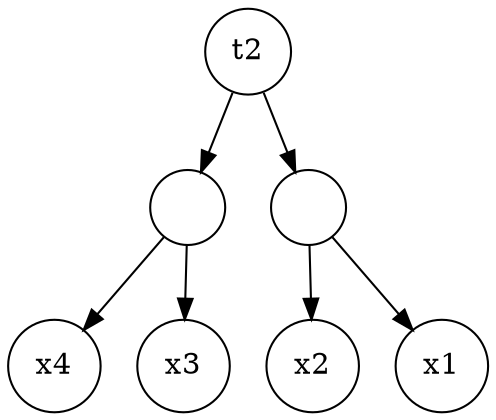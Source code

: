 digraph G{
	node[shape=circle]
	tt2[label="t2"];
	tt2dot1[label=""];
	tt2dot1x3[label="x4"];
	tt2dot1x4[label="x3"];
	{rank=same tt2dot1x3->tt2dot1x4[style=invis]}
	tt2dot1->tt2dot1x3;
	tt2dot1->tt2dot1x4;
	tt2dot2[label=""];
	tt2dot2x5[label="x2"];
	tt2dot2x6[label="x1"];
	{rank=same tt2dot2x5->tt2dot2x6[style=invis]}
	tt2dot2->tt2dot2x5;
	tt2dot2->tt2dot2x6;
	{rank=same tt2dot1->tt2dot2[style=invis]}
	tt2->tt2dot1;
	tt2->tt2dot2;
}